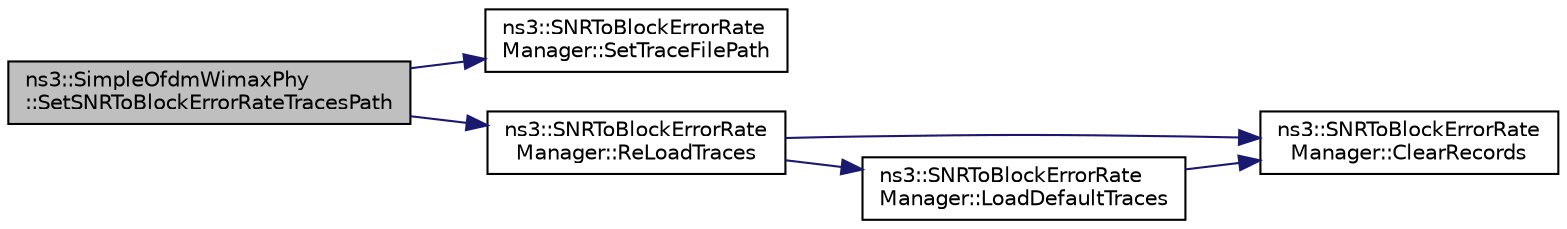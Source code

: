 digraph "ns3::SimpleOfdmWimaxPhy::SetSNRToBlockErrorRateTracesPath"
{
  edge [fontname="Helvetica",fontsize="10",labelfontname="Helvetica",labelfontsize="10"];
  node [fontname="Helvetica",fontsize="10",shape=record];
  rankdir="LR";
  Node1 [label="ns3::SimpleOfdmWimaxPhy\l::SetSNRToBlockErrorRateTracesPath",height=0.2,width=0.4,color="black", fillcolor="grey75", style="filled", fontcolor="black"];
  Node1 -> Node2 [color="midnightblue",fontsize="10",style="solid"];
  Node2 [label="ns3::SNRToBlockErrorRate\lManager::SetTraceFilePath",height=0.2,width=0.4,color="black", fillcolor="white", style="filled",URL="$dd/d40/classns3_1_1SNRToBlockErrorRateManager.html#ad7896854e5c122930da728e99f13a6a2",tooltip="Set the path of the repository containing the traces. "];
  Node1 -> Node3 [color="midnightblue",fontsize="10",style="solid"];
  Node3 [label="ns3::SNRToBlockErrorRate\lManager::ReLoadTraces",height=0.2,width=0.4,color="black", fillcolor="white", style="filled",URL="$dd/d40/classns3_1_1SNRToBlockErrorRateManager.html#a65363890767d423f9f97f9e9b038dda4",tooltip="Reloads the trace. "];
  Node3 -> Node4 [color="midnightblue",fontsize="10",style="solid"];
  Node4 [label="ns3::SNRToBlockErrorRate\lManager::ClearRecords",height=0.2,width=0.4,color="black", fillcolor="white", style="filled",URL="$dd/d40/classns3_1_1SNRToBlockErrorRateManager.html#a164e69eaafc229e1f98a80175481e101",tooltip="Clear records function. "];
  Node3 -> Node5 [color="midnightblue",fontsize="10",style="solid"];
  Node5 [label="ns3::SNRToBlockErrorRate\lManager::LoadDefaultTraces",height=0.2,width=0.4,color="black", fillcolor="white", style="filled",URL="$dd/d40/classns3_1_1SNRToBlockErrorRateManager.html#a50f8ba371742a7d083b1092ea85b51c1",tooltip="Loads the default traces from default-traces.h file. "];
  Node5 -> Node4 [color="midnightblue",fontsize="10",style="solid"];
}
